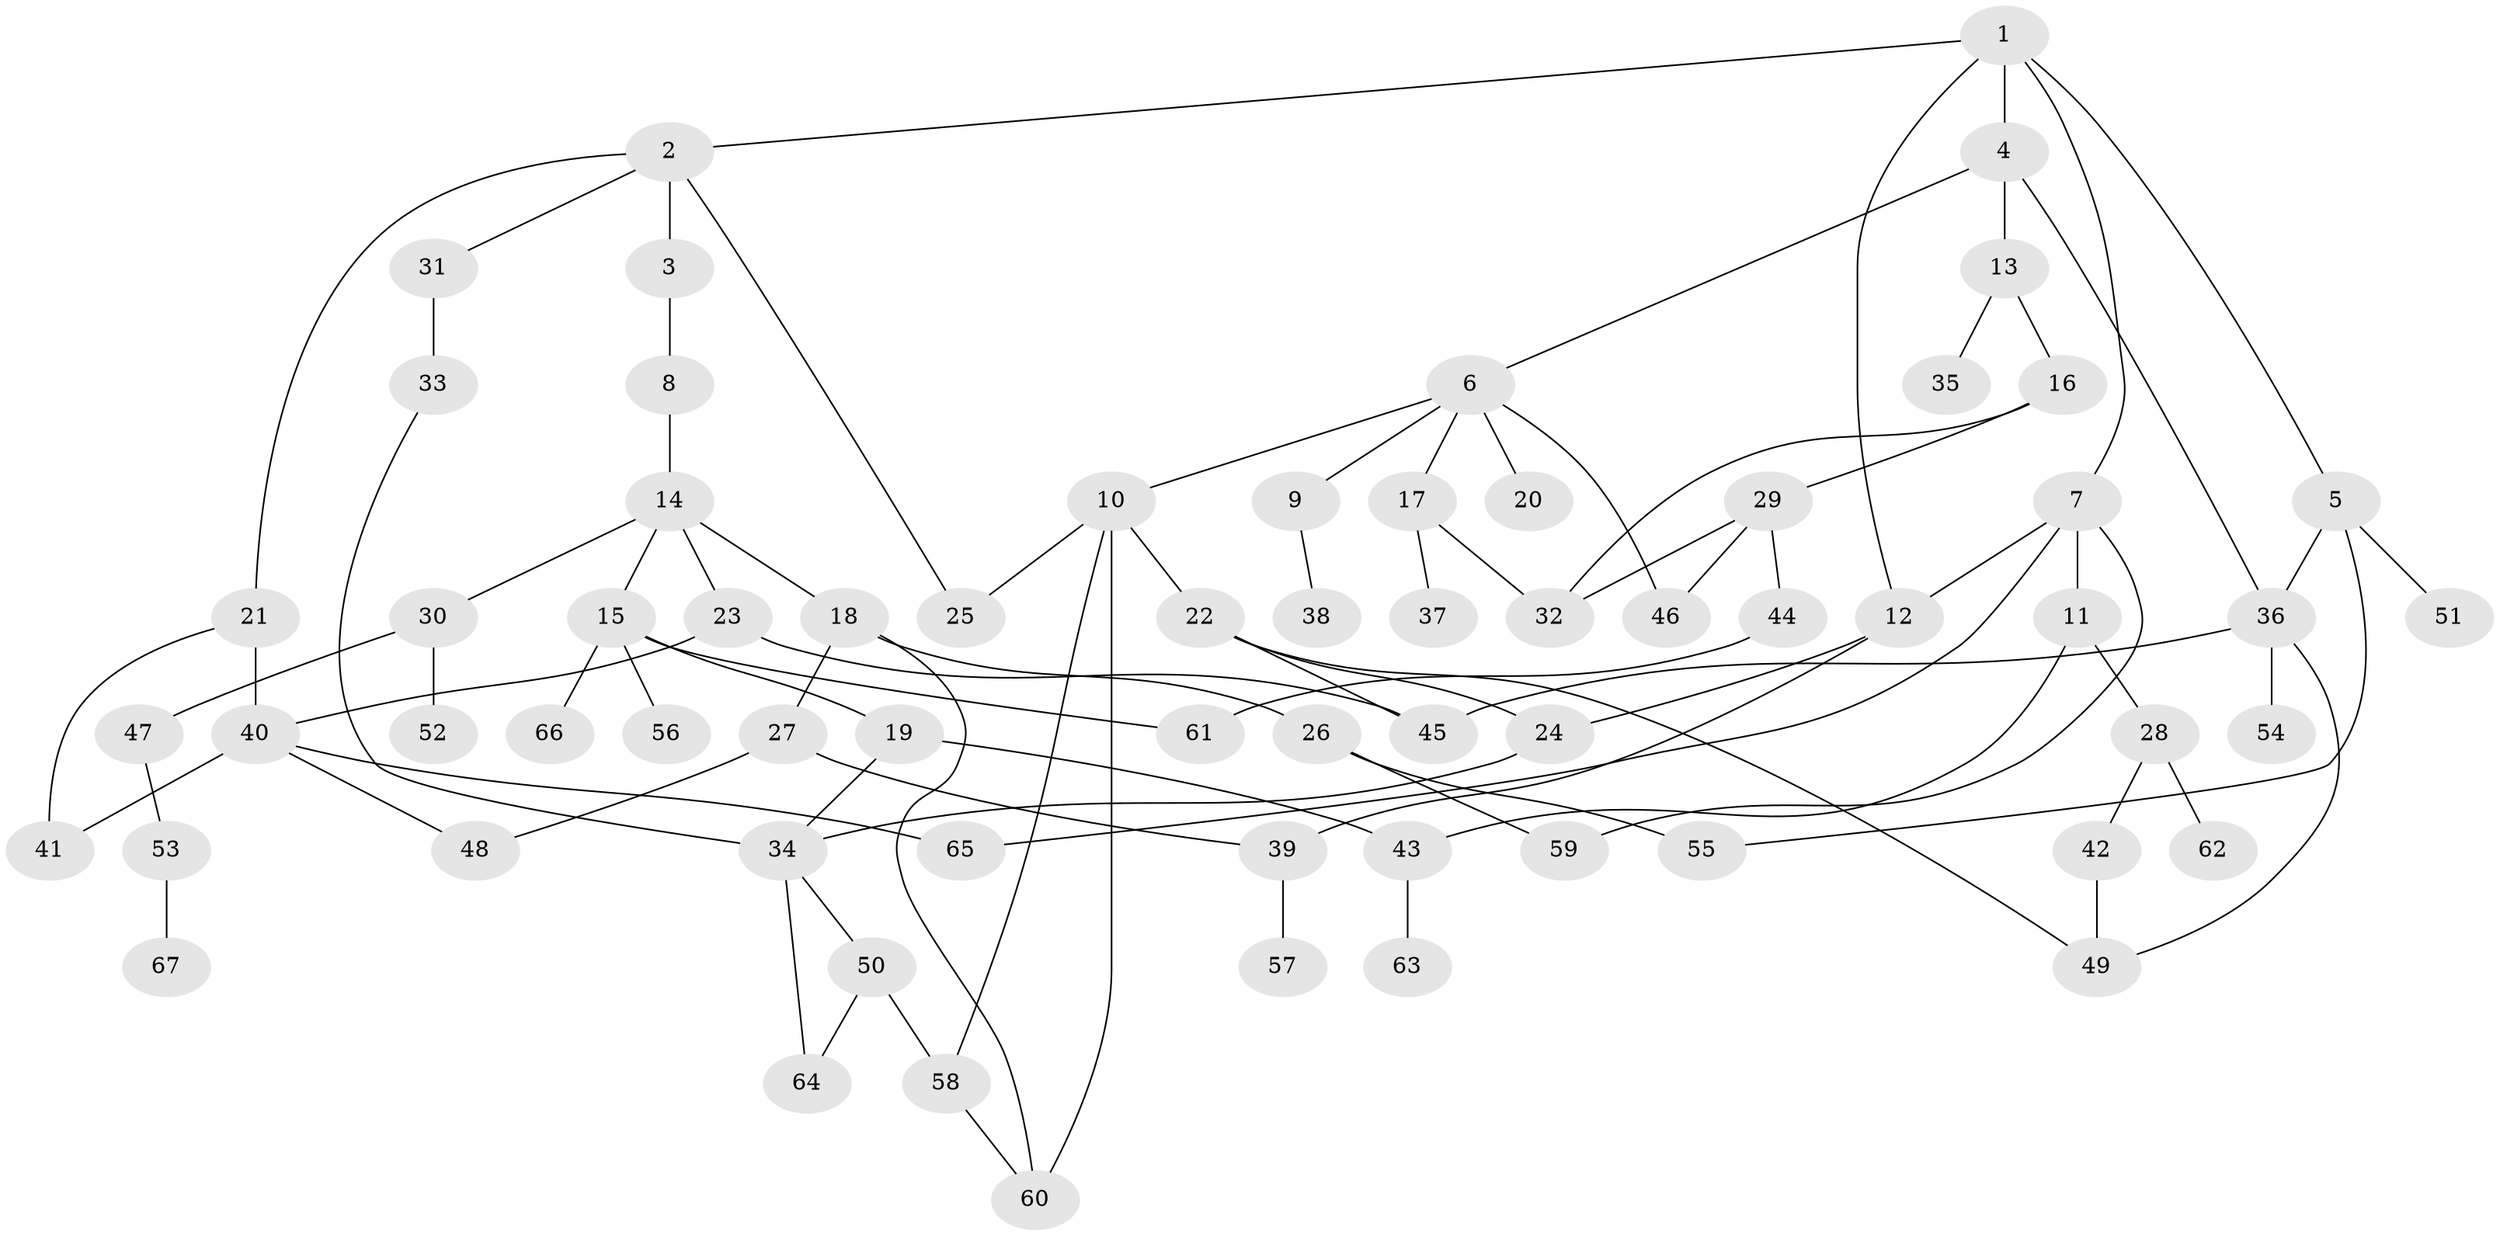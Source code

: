 // coarse degree distribution, {7: 0.021739130434782608, 5: 0.21739130434782608, 2: 0.21739130434782608, 6: 0.021739130434782608, 1: 0.2608695652173913, 4: 0.10869565217391304, 3: 0.15217391304347827}
// Generated by graph-tools (version 1.1) at 2025/51/02/27/25 19:51:38]
// undirected, 67 vertices, 92 edges
graph export_dot {
graph [start="1"]
  node [color=gray90,style=filled];
  1;
  2;
  3;
  4;
  5;
  6;
  7;
  8;
  9;
  10;
  11;
  12;
  13;
  14;
  15;
  16;
  17;
  18;
  19;
  20;
  21;
  22;
  23;
  24;
  25;
  26;
  27;
  28;
  29;
  30;
  31;
  32;
  33;
  34;
  35;
  36;
  37;
  38;
  39;
  40;
  41;
  42;
  43;
  44;
  45;
  46;
  47;
  48;
  49;
  50;
  51;
  52;
  53;
  54;
  55;
  56;
  57;
  58;
  59;
  60;
  61;
  62;
  63;
  64;
  65;
  66;
  67;
  1 -- 2;
  1 -- 4;
  1 -- 5;
  1 -- 7;
  1 -- 12;
  2 -- 3;
  2 -- 21;
  2 -- 31;
  2 -- 25;
  3 -- 8;
  4 -- 6;
  4 -- 13;
  4 -- 36;
  5 -- 36;
  5 -- 51;
  5 -- 55;
  6 -- 9;
  6 -- 10;
  6 -- 17;
  6 -- 20;
  6 -- 46;
  7 -- 11;
  7 -- 59;
  7 -- 65;
  7 -- 12;
  8 -- 14;
  9 -- 38;
  10 -- 22;
  10 -- 25;
  10 -- 58;
  10 -- 60;
  11 -- 28;
  11 -- 43;
  12 -- 24;
  12 -- 39;
  13 -- 16;
  13 -- 35;
  14 -- 15;
  14 -- 18;
  14 -- 23;
  14 -- 30;
  15 -- 19;
  15 -- 56;
  15 -- 66;
  15 -- 61;
  16 -- 29;
  16 -- 32;
  17 -- 37;
  17 -- 32;
  18 -- 26;
  18 -- 27;
  18 -- 60;
  19 -- 34;
  19 -- 43;
  21 -- 40;
  21 -- 41;
  22 -- 45;
  22 -- 49;
  22 -- 24;
  23 -- 40;
  23 -- 45;
  24 -- 34;
  26 -- 55;
  26 -- 59;
  27 -- 48;
  27 -- 39;
  28 -- 42;
  28 -- 62;
  29 -- 32;
  29 -- 44;
  29 -- 46;
  30 -- 47;
  30 -- 52;
  31 -- 33;
  33 -- 34;
  34 -- 50;
  34 -- 64;
  36 -- 45;
  36 -- 49;
  36 -- 54;
  39 -- 57;
  40 -- 65;
  40 -- 41;
  40 -- 48;
  42 -- 49;
  43 -- 63;
  44 -- 61;
  47 -- 53;
  50 -- 58;
  50 -- 64;
  53 -- 67;
  58 -- 60;
}
